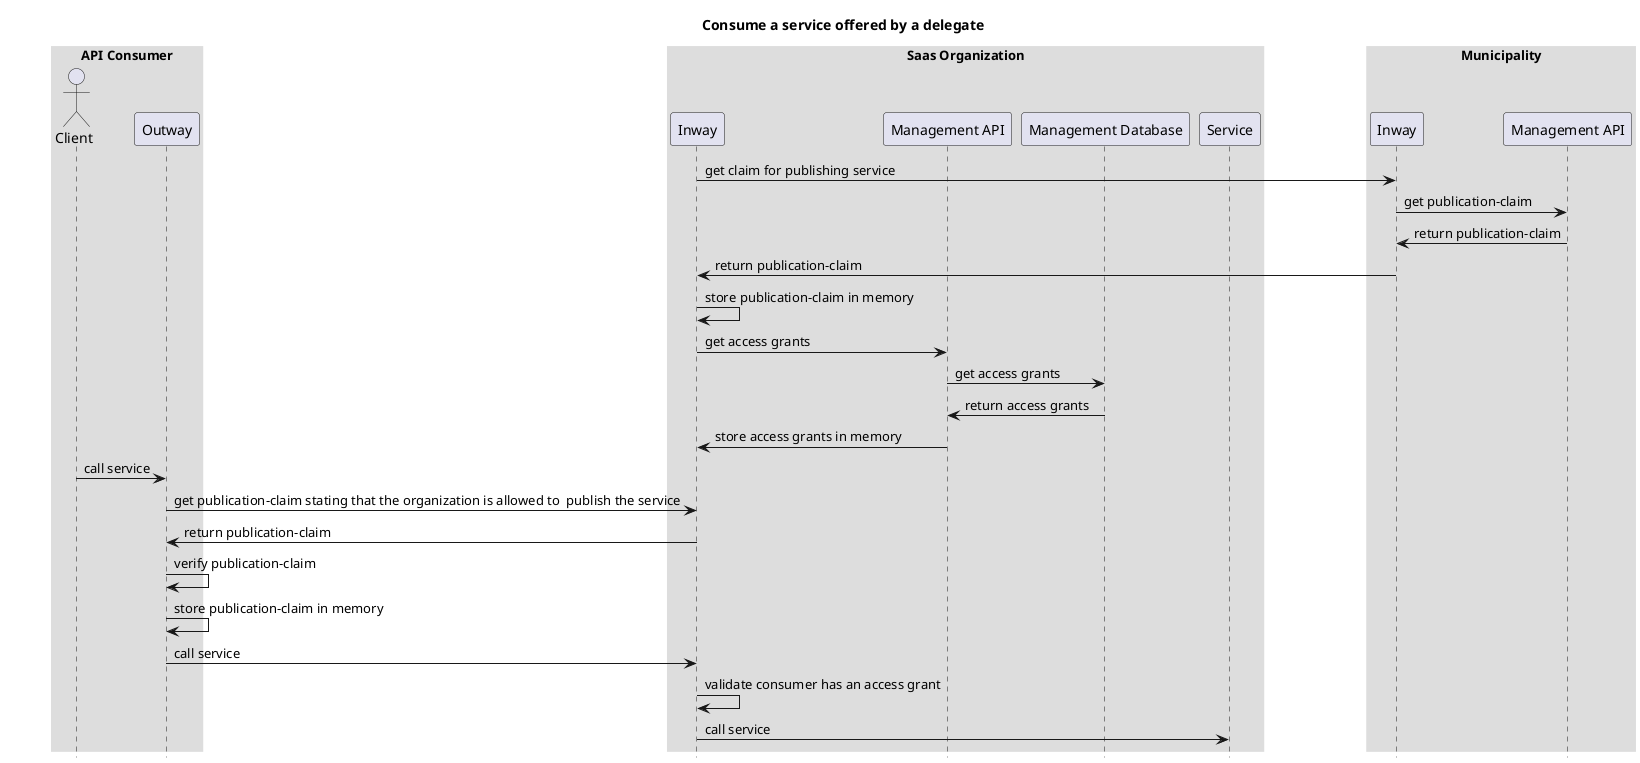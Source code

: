 @startuml
title: Consume a service offered by a delegate

skinparam sequenceBoxBorderColor #transparent
skinparam boxPadding 50
hide footbox

box "API Consumer"
actor "Client" as clientConsumer
participant "Outway" as outwayConsumer
end box


box "Saas Organization"
participant "Inway" as inwaySaasOrganization
participant "Management API" as managementAPISaasOrganization
participant "Management Database" as managementDatabaseSaasOrganization
participant "Service" as serviceSaasOrganization
end box

box "Municipality"
participant "Inway" as inwayMunicipality
participant "Management API" as managementAPIMunicipality
end box

inwaySaasOrganization -> inwayMunicipality: get claim for publishing service
inwayMunicipality -> managementAPIMunicipality: get publication-claim
managementAPIMunicipality -> inwayMunicipality: return publication-claim
inwayMunicipality -> inwaySaasOrganization: return publication-claim
inwaySaasOrganization -> inwaySaasOrganization: store publication-claim in memory
inwaySaasOrganization -> managementAPISaasOrganization: get access grants
managementAPISaasOrganization -> managementDatabaseSaasOrganization: get access grants
managementDatabaseSaasOrganization -> managementAPISaasOrganization: return access grants
managementAPISaasOrganization -> inwaySaasOrganization: store access grants in memory

clientConsumer -> outwayConsumer: call service
outwayConsumer -> inwaySaasOrganization: get publication-claim stating that the organization is allowed to  publish the service
inwaySaasOrganization -> outwayConsumer: return publication-claim
outwayConsumer -> outwayConsumer: verify publication-claim
outwayConsumer -> outwayConsumer: store publication-claim in memory
outwayConsumer -> inwaySaasOrganization: call service
inwaySaasOrganization -> inwaySaasOrganization: validate consumer has an access grant
inwaySaasOrganization -> serviceSaasOrganization: call service

@enduml
